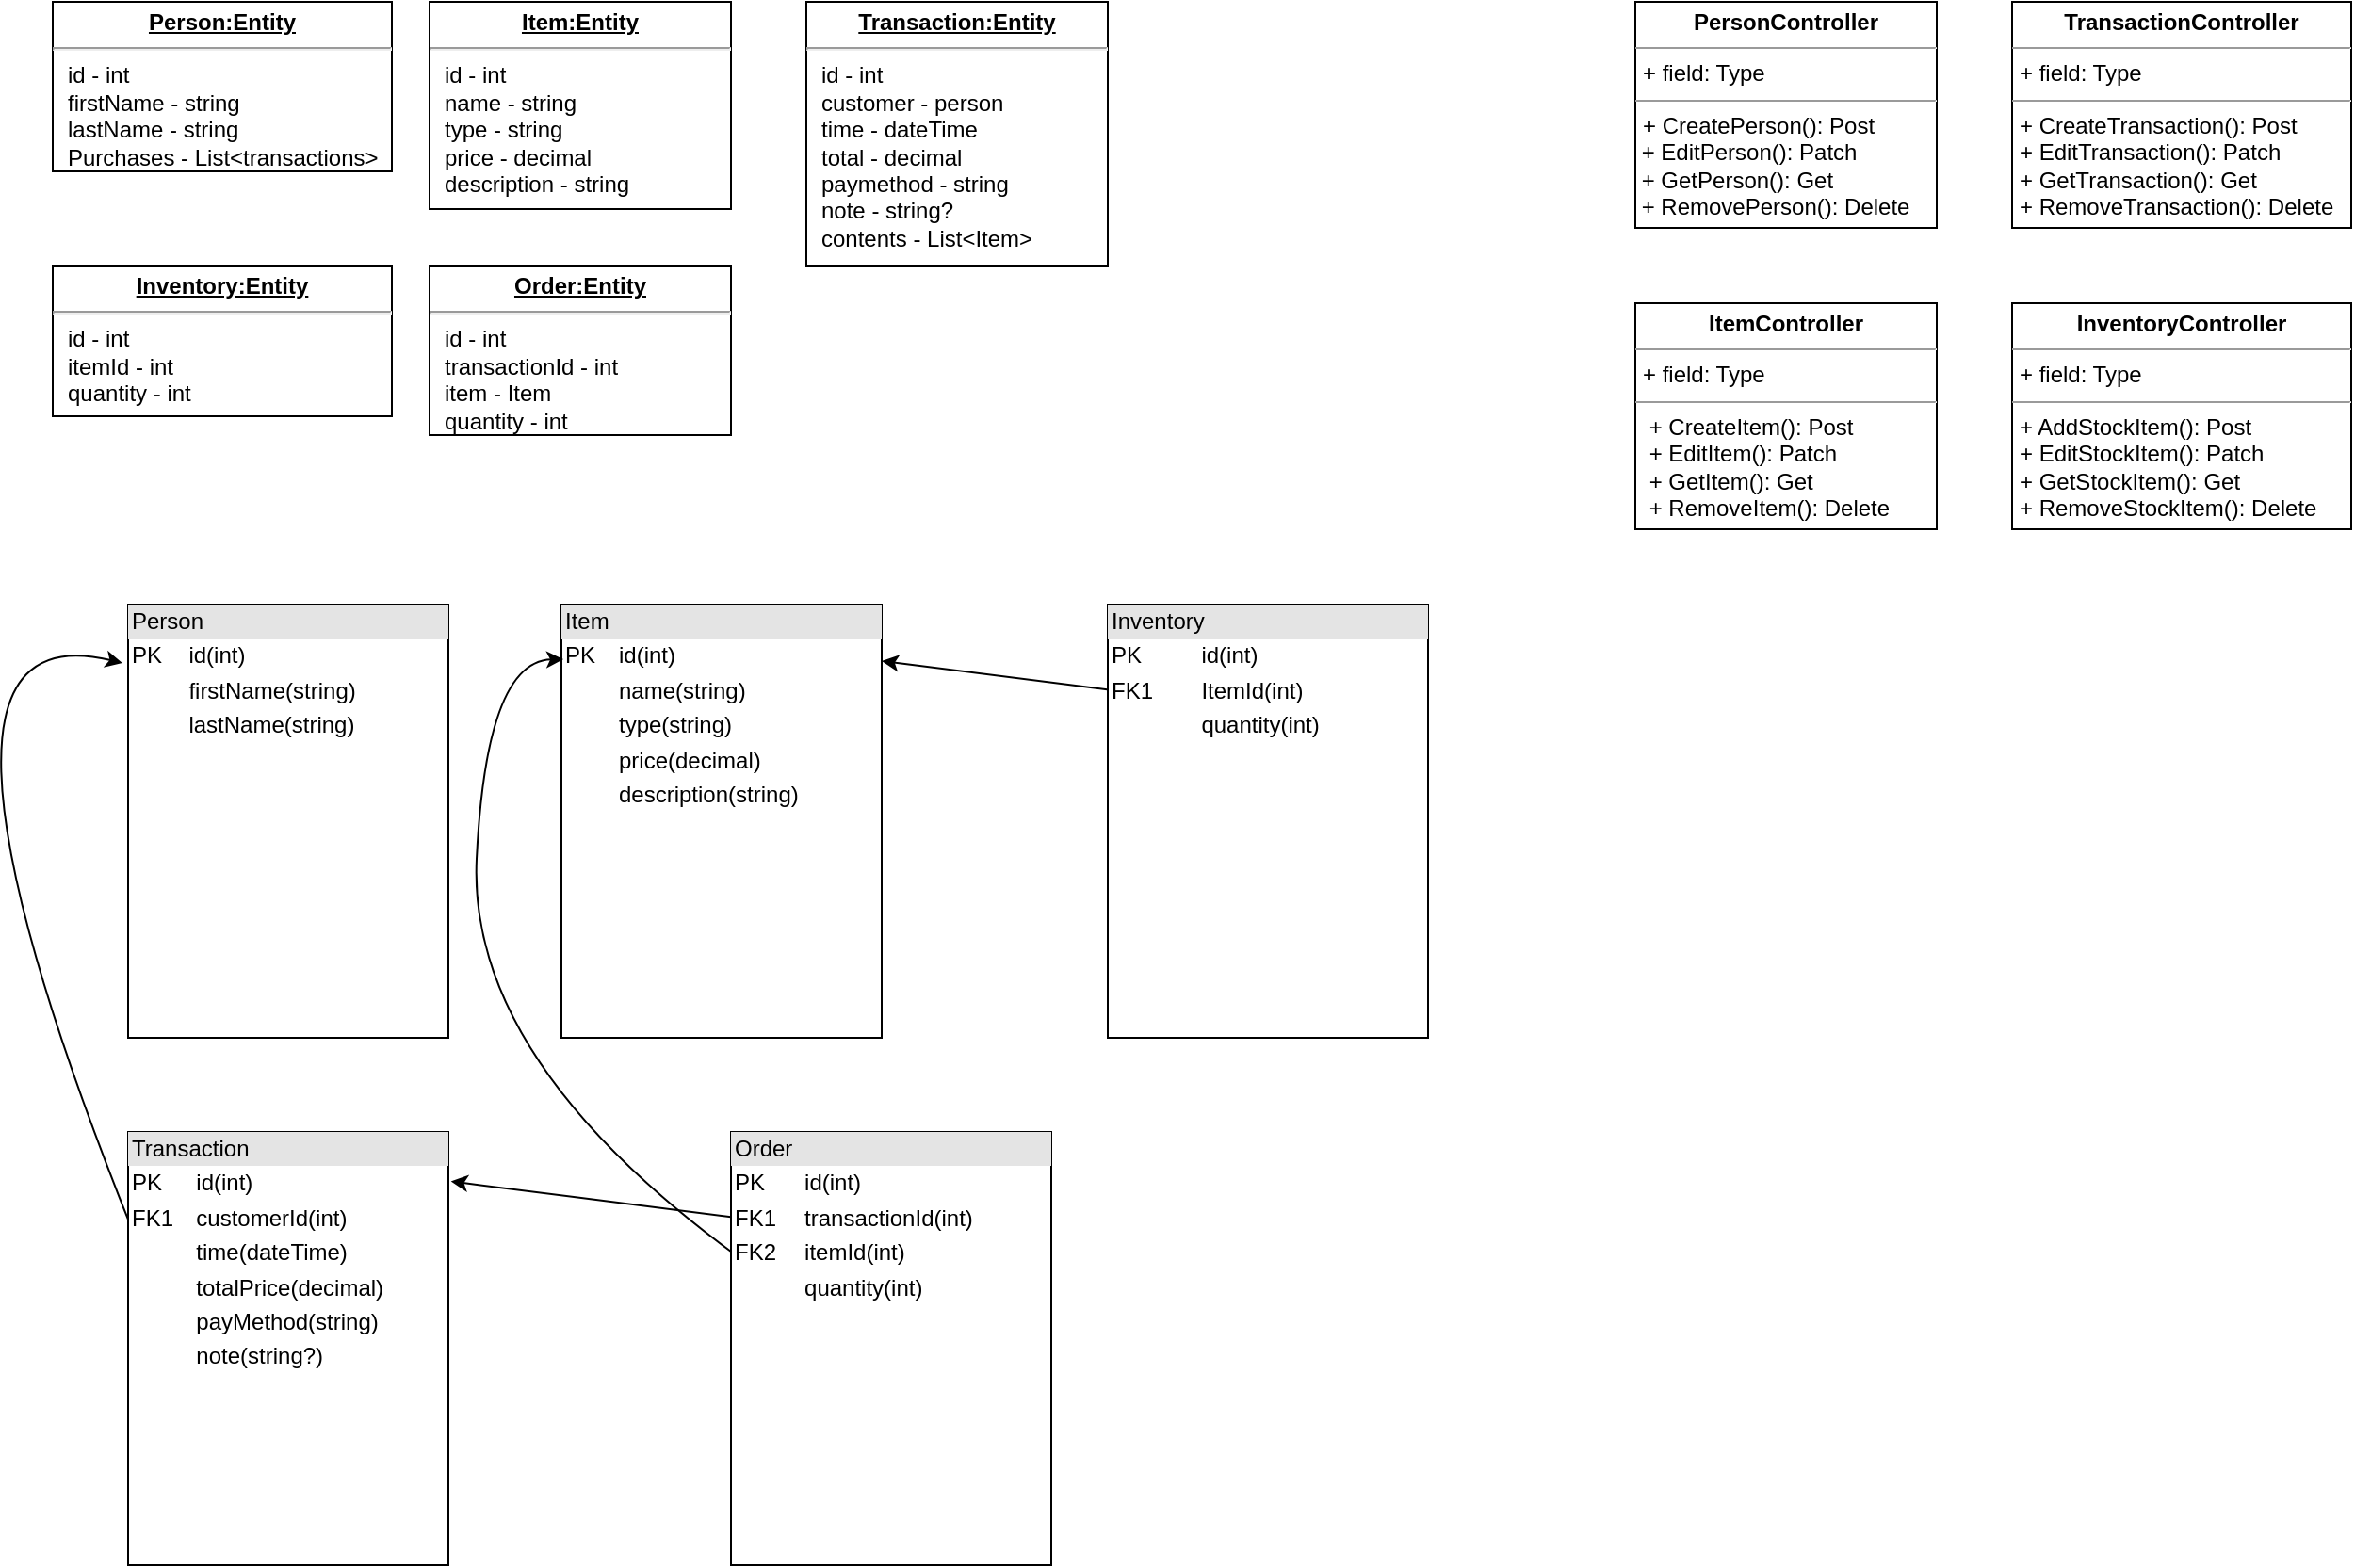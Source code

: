 <mxfile version="21.2.8" type="device">
  <diagram name="Page-1" id="w_QlmK22SpWvnjohIro2">
    <mxGraphModel dx="627" dy="723" grid="1" gridSize="10" guides="1" tooltips="1" connect="1" arrows="1" fold="1" page="1" pageScale="1" pageWidth="850" pageHeight="1100" math="0" shadow="0">
      <root>
        <mxCell id="0" />
        <mxCell id="1" parent="0" />
        <mxCell id="UZM-9j9K7wzxVVB4MrY_-1" value="&lt;div style=&quot;box-sizing:border-box;width:100%;background:#e4e4e4;padding:2px;&quot;&gt;Transaction&lt;/div&gt;&lt;table style=&quot;width:100%;font-size:1em;&quot; cellpadding=&quot;2&quot; cellspacing=&quot;0&quot;&gt;&lt;tbody&gt;&lt;tr&gt;&lt;td&gt;PK&lt;/td&gt;&lt;td&gt;id(int)&lt;/td&gt;&lt;/tr&gt;&lt;tr&gt;&lt;td&gt;FK1&lt;/td&gt;&lt;td&gt;customerId(int)&lt;br&gt;&lt;/td&gt;&lt;/tr&gt;&lt;tr&gt;&lt;td&gt;&lt;br&gt;&lt;/td&gt;&lt;td&gt;time(dateTime)&lt;/td&gt;&lt;/tr&gt;&lt;tr&gt;&lt;td&gt;&lt;br&gt;&lt;/td&gt;&lt;td&gt;totalPrice(decimal)&lt;/td&gt;&lt;/tr&gt;&lt;tr&gt;&lt;td&gt;&lt;/td&gt;&lt;td&gt;payMethod(string)&lt;br&gt;&lt;/td&gt;&lt;/tr&gt;&lt;tr&gt;&lt;td&gt;&lt;br&gt;&lt;/td&gt;&lt;td&gt;note(string?)&lt;/td&gt;&lt;/tr&gt;&lt;/tbody&gt;&lt;/table&gt;" style="verticalAlign=top;align=left;overflow=fill;html=1;whiteSpace=wrap;" parent="1" vertex="1">
          <mxGeometry x="80" y="640" width="170" height="230" as="geometry" />
        </mxCell>
        <mxCell id="UZM-9j9K7wzxVVB4MrY_-2" value="&lt;div style=&quot;box-sizing:border-box;width:100%;background:#e4e4e4;padding:2px;&quot;&gt;Order&lt;/div&gt;&lt;table style=&quot;width:100%;font-size:1em;&quot; cellpadding=&quot;2&quot; cellspacing=&quot;0&quot;&gt;&lt;tbody&gt;&lt;tr&gt;&lt;td&gt;PK&lt;/td&gt;&lt;td&gt;id(int)&lt;/td&gt;&lt;/tr&gt;&lt;tr&gt;&lt;td&gt;FK1&lt;/td&gt;&lt;td&gt;transactionId(int)&lt;/td&gt;&lt;/tr&gt;&lt;tr&gt;&lt;td&gt;FK2&lt;/td&gt;&lt;td&gt;itemId(int)&lt;/td&gt;&lt;/tr&gt;&lt;tr&gt;&lt;td&gt;&lt;/td&gt;&lt;td&gt;quantity(int)&lt;/td&gt;&lt;/tr&gt;&lt;/tbody&gt;&lt;/table&gt;" style="verticalAlign=top;align=left;overflow=fill;html=1;whiteSpace=wrap;" parent="1" vertex="1">
          <mxGeometry x="400" y="640" width="170" height="230" as="geometry" />
        </mxCell>
        <mxCell id="UZM-9j9K7wzxVVB4MrY_-3" value="&lt;div style=&quot;box-sizing:border-box;width:100%;background:#e4e4e4;padding:2px;&quot;&gt;Person&lt;/div&gt;&lt;table style=&quot;width:100%;font-size:1em;&quot; cellpadding=&quot;2&quot; cellspacing=&quot;0&quot;&gt;&lt;tbody&gt;&lt;tr&gt;&lt;td&gt;PK&lt;/td&gt;&lt;td&gt;id(int)&lt;/td&gt;&lt;/tr&gt;&lt;tr&gt;&lt;td&gt;&lt;br&gt;&lt;/td&gt;&lt;td&gt;firstName(string)&lt;/td&gt;&lt;/tr&gt;&lt;tr&gt;&lt;td&gt;&lt;/td&gt;&lt;td&gt;lastName(string)&lt;br&gt;&lt;/td&gt;&lt;/tr&gt;&lt;/tbody&gt;&lt;/table&gt;" style="verticalAlign=top;align=left;overflow=fill;html=1;whiteSpace=wrap;" parent="1" vertex="1">
          <mxGeometry x="80" y="360" width="170" height="230" as="geometry" />
        </mxCell>
        <mxCell id="UZM-9j9K7wzxVVB4MrY_-4" value="&lt;div style=&quot;box-sizing:border-box;width:100%;background:#e4e4e4;padding:2px;&quot;&gt;Item&lt;/div&gt;&lt;table style=&quot;width:100%;font-size:1em;&quot; cellpadding=&quot;2&quot; cellspacing=&quot;0&quot;&gt;&lt;tbody&gt;&lt;tr&gt;&lt;td&gt;PK&lt;/td&gt;&lt;td&gt;id(int)&lt;/td&gt;&lt;/tr&gt;&lt;tr&gt;&lt;td&gt;&lt;br&gt;&lt;/td&gt;&lt;td&gt;name(string)&lt;/td&gt;&lt;/tr&gt;&lt;tr&gt;&lt;td&gt;&lt;br&gt;&lt;/td&gt;&lt;td&gt;type(string)&lt;/td&gt;&lt;/tr&gt;&lt;tr&gt;&lt;td&gt;&lt;/td&gt;&lt;td&gt;price(decimal)&lt;br&gt;&lt;/td&gt;&lt;/tr&gt;&lt;tr&gt;&lt;td&gt;&lt;br&gt;&lt;/td&gt;&lt;td&gt;description(string)&lt;br&gt;&lt;/td&gt;&lt;/tr&gt;&lt;/tbody&gt;&lt;/table&gt;" style="verticalAlign=top;align=left;overflow=fill;html=1;whiteSpace=wrap;" parent="1" vertex="1">
          <mxGeometry x="310" y="360" width="170" height="230" as="geometry" />
        </mxCell>
        <mxCell id="UZM-9j9K7wzxVVB4MrY_-6" value="&lt;p style=&quot;margin:0px;margin-top:4px;text-align:center;text-decoration:underline;&quot;&gt;&lt;b&gt;Person:Entity&lt;/b&gt;&lt;/p&gt;&lt;hr&gt;&lt;p style=&quot;margin:0px;margin-left:8px;&quot;&gt;id - int&lt;br&gt;firstName - string&lt;br&gt;lastName - string&lt;/p&gt;&lt;p style=&quot;margin:0px;margin-left:8px;&quot;&gt;Purchases - List&amp;lt;transactions&amp;gt;&lt;/p&gt;" style="verticalAlign=top;align=left;overflow=fill;fontSize=12;fontFamily=Helvetica;html=1;whiteSpace=wrap;" parent="1" vertex="1">
          <mxGeometry x="40" y="40" width="180" height="90" as="geometry" />
        </mxCell>
        <mxCell id="UZM-9j9K7wzxVVB4MrY_-7" value="&lt;p style=&quot;margin:0px;margin-top:4px;text-align:center;text-decoration:underline;&quot;&gt;&lt;b&gt;Order:Entity&lt;/b&gt;&lt;/p&gt;&lt;hr&gt;&lt;p style=&quot;margin:0px;margin-left:8px;&quot;&gt;id - int&lt;/p&gt;&lt;p style=&quot;margin:0px;margin-left:8px;&quot;&gt;transactionId - int&lt;/p&gt;&lt;p style=&quot;margin:0px;margin-left:8px;&quot;&gt;item - Item&lt;/p&gt;&lt;p style=&quot;margin:0px;margin-left:8px;&quot;&gt;quantity - int&lt;/p&gt;" style="verticalAlign=top;align=left;overflow=fill;fontSize=12;fontFamily=Helvetica;html=1;whiteSpace=wrap;" parent="1" vertex="1">
          <mxGeometry x="240" y="180" width="160" height="90" as="geometry" />
        </mxCell>
        <mxCell id="UZM-9j9K7wzxVVB4MrY_-8" value="&lt;p style=&quot;margin:0px;margin-top:4px;text-align:center;text-decoration:underline;&quot;&gt;&lt;b&gt;Transaction:Entity&lt;/b&gt;&lt;/p&gt;&lt;hr&gt;&lt;p style=&quot;margin:0px;margin-left:8px;&quot;&gt;id - int&lt;/p&gt;&lt;p style=&quot;margin:0px;margin-left:8px;&quot;&gt;customer - person&lt;/p&gt;&lt;p style=&quot;margin:0px;margin-left:8px;&quot;&gt;time - dateTime&lt;/p&gt;&lt;p style=&quot;margin:0px;margin-left:8px;&quot;&gt;total - decimal&lt;/p&gt;&lt;p style=&quot;margin:0px;margin-left:8px;&quot;&gt;paymethod - string&lt;/p&gt;&lt;p style=&quot;margin:0px;margin-left:8px;&quot;&gt;note - string?&lt;/p&gt;&lt;p style=&quot;margin:0px;margin-left:8px;&quot;&gt;contents - List&amp;lt;Item&amp;gt;&lt;/p&gt;" style="verticalAlign=top;align=left;overflow=fill;fontSize=12;fontFamily=Helvetica;html=1;whiteSpace=wrap;" parent="1" vertex="1">
          <mxGeometry x="440" y="40" width="160" height="140" as="geometry" />
        </mxCell>
        <mxCell id="UZM-9j9K7wzxVVB4MrY_-9" value="&lt;p style=&quot;margin:0px;margin-top:4px;text-align:center;text-decoration:underline;&quot;&gt;&lt;b&gt;Item:Entity&lt;/b&gt;&lt;/p&gt;&lt;hr&gt;&lt;p style=&quot;margin:0px;margin-left:8px;&quot;&gt;id - int&lt;br&gt;name - string&lt;/p&gt;&lt;p style=&quot;margin:0px;margin-left:8px;&quot;&gt;type - string&lt;/p&gt;&lt;p style=&quot;margin:0px;margin-left:8px;&quot;&gt;price - decimal&lt;br&gt;description - string&lt;/p&gt;" style="verticalAlign=top;align=left;overflow=fill;fontSize=12;fontFamily=Helvetica;html=1;whiteSpace=wrap;" parent="1" vertex="1">
          <mxGeometry x="240" y="40" width="160" height="110" as="geometry" />
        </mxCell>
        <mxCell id="UZM-9j9K7wzxVVB4MrY_-10" value="" style="endArrow=classic;html=1;exitX=0;exitY=0.202;exitDx=0;exitDy=0;exitPerimeter=0;entryX=-0.018;entryY=0.135;entryDx=0;entryDy=0;entryPerimeter=0;curved=1;" parent="1" source="UZM-9j9K7wzxVVB4MrY_-1" target="UZM-9j9K7wzxVVB4MrY_-3" edge="1">
          <mxGeometry width="50" height="50" relative="1" as="geometry">
            <mxPoint x="580" y="360" as="sourcePoint" />
            <mxPoint x="4" y="220" as="targetPoint" />
            <Array as="points">
              <mxPoint x="-50" y="360" />
            </Array>
          </mxGeometry>
        </mxCell>
        <mxCell id="UZM-9j9K7wzxVVB4MrY_-11" value="" style="endArrow=classic;html=1;exitX=0;exitY=0.276;exitDx=0;exitDy=0;curved=1;entryX=0.006;entryY=0.126;entryDx=0;entryDy=0;entryPerimeter=0;exitPerimeter=0;" parent="1" source="UZM-9j9K7wzxVVB4MrY_-2" target="UZM-9j9K7wzxVVB4MrY_-4" edge="1">
          <mxGeometry width="50" height="50" relative="1" as="geometry">
            <mxPoint x="510" y="520" as="sourcePoint" />
            <mxPoint x="300" y="390" as="targetPoint" />
            <Array as="points">
              <mxPoint x="260" y="600" />
              <mxPoint x="270" y="390" />
            </Array>
          </mxGeometry>
        </mxCell>
        <mxCell id="UZM-9j9K7wzxVVB4MrY_-12" value="" style="endArrow=classic;html=1;rounded=0;exitX=0;exitY=0.196;exitDx=0;exitDy=0;exitPerimeter=0;entryX=1.008;entryY=0.114;entryDx=0;entryDy=0;entryPerimeter=0;" parent="1" source="UZM-9j9K7wzxVVB4MrY_-2" target="UZM-9j9K7wzxVVB4MrY_-1" edge="1">
          <mxGeometry width="50" height="50" relative="1" as="geometry">
            <mxPoint x="330" y="660" as="sourcePoint" />
            <mxPoint x="380" y="610" as="targetPoint" />
          </mxGeometry>
        </mxCell>
        <mxCell id="UZM-9j9K7wzxVVB4MrY_-13" value="&lt;p style=&quot;margin:0px;margin-top:4px;text-align:center;&quot;&gt;&lt;b&gt;PersonController&lt;/b&gt;&lt;/p&gt;&lt;hr size=&quot;1&quot;&gt;&lt;p style=&quot;margin:0px;margin-left:4px;&quot;&gt;+ field: Type&lt;/p&gt;&lt;hr size=&quot;1&quot;&gt;&lt;p style=&quot;margin:0px;margin-left:4px;&quot;&gt;+ CreatePerson(): Post&lt;/p&gt;&amp;nbsp;+ EditPerson(): Patch&lt;br&gt;&amp;nbsp;+ GetPerson(): Get&lt;br&gt;&amp;nbsp;+ RemovePerson(): Delete" style="verticalAlign=top;align=left;overflow=fill;fontSize=12;fontFamily=Helvetica;html=1;whiteSpace=wrap;" parent="1" vertex="1">
          <mxGeometry x="880" y="40" width="160" height="120" as="geometry" />
        </mxCell>
        <mxCell id="UZM-9j9K7wzxVVB4MrY_-14" value="&lt;p style=&quot;margin:0px;margin-top:4px;text-align:center;&quot;&gt;&lt;b&gt;ItemController&lt;/b&gt;&lt;/p&gt;&lt;hr size=&quot;1&quot;&gt;&lt;p style=&quot;margin:0px;margin-left:4px;&quot;&gt;+ field: Type&lt;/p&gt;&lt;hr size=&quot;1&quot;&gt;&lt;p style=&quot;border-color: var(--border-color); margin: 0px 0px 0px 4px;&quot;&gt;&amp;nbsp;+ CreateItem(): Post&lt;/p&gt;&lt;p style=&quot;margin:0px;margin-left:4px;&quot;&gt;&amp;nbsp;+ EditItem(): Patch&lt;br style=&quot;border-color: var(--border-color);&quot;&gt;&amp;nbsp;+ GetItem(): Get&lt;br style=&quot;border-color: var(--border-color);&quot;&gt;&amp;nbsp;+ RemoveItem(): Delete&lt;br&gt;&lt;/p&gt;" style="verticalAlign=top;align=left;overflow=fill;fontSize=12;fontFamily=Helvetica;html=1;whiteSpace=wrap;" parent="1" vertex="1">
          <mxGeometry x="880" y="200" width="160" height="120" as="geometry" />
        </mxCell>
        <mxCell id="UZM-9j9K7wzxVVB4MrY_-15" value="&lt;p style=&quot;margin:0px;margin-top:4px;text-align:center;&quot;&gt;&lt;b&gt;TransactionController&lt;/b&gt;&lt;/p&gt;&lt;hr size=&quot;1&quot;&gt;&lt;p style=&quot;margin:0px;margin-left:4px;&quot;&gt;+ field: Type&lt;/p&gt;&lt;hr size=&quot;1&quot;&gt;&lt;p style=&quot;margin:0px;margin-left:4px;&quot;&gt;+ CreateTransaction(): Post&lt;/p&gt;&lt;p style=&quot;margin:0px;margin-left:4px;&quot;&gt;+ EditTransaction(): Patch&lt;/p&gt;&lt;p style=&quot;margin:0px;margin-left:4px;&quot;&gt;+ GetTransaction(): Get&lt;/p&gt;&lt;p style=&quot;margin:0px;margin-left:4px;&quot;&gt;+ RemoveTransaction(): Delete&lt;/p&gt;" style="verticalAlign=top;align=left;overflow=fill;fontSize=12;fontFamily=Helvetica;html=1;whiteSpace=wrap;" parent="1" vertex="1">
          <mxGeometry x="1080" y="40" width="180" height="120" as="geometry" />
        </mxCell>
        <mxCell id="t8BWtWJueIJ4anPrf5li-1" value="&lt;div style=&quot;box-sizing:border-box;width:100%;background:#e4e4e4;padding:2px;&quot;&gt;Inventory&lt;/div&gt;&lt;table style=&quot;width:100%;font-size:1em;&quot; cellpadding=&quot;2&quot; cellspacing=&quot;0&quot;&gt;&lt;tbody&gt;&lt;tr&gt;&lt;td&gt;PK&lt;/td&gt;&lt;td&gt;id(int)&lt;/td&gt;&lt;/tr&gt;&lt;tr&gt;&lt;td&gt;FK1&lt;/td&gt;&lt;td&gt;ItemId(int)&lt;/td&gt;&lt;/tr&gt;&lt;tr&gt;&lt;td&gt;&lt;br&gt;&lt;/td&gt;&lt;td&gt;quantity(int)&lt;br&gt;&lt;/td&gt;&lt;/tr&gt;&lt;/tbody&gt;&lt;/table&gt;" style="verticalAlign=top;align=left;overflow=fill;html=1;whiteSpace=wrap;" parent="1" vertex="1">
          <mxGeometry x="600" y="360" width="170" height="230" as="geometry" />
        </mxCell>
        <mxCell id="de56sKirypuHOB9wGsFo-1" value="" style="endArrow=classic;html=1;rounded=0;exitX=-0.002;exitY=0.196;exitDx=0;exitDy=0;exitPerimeter=0;" parent="1" source="t8BWtWJueIJ4anPrf5li-1" edge="1">
          <mxGeometry width="50" height="50" relative="1" as="geometry">
            <mxPoint x="590" y="510" as="sourcePoint" />
            <mxPoint x="480" y="390" as="targetPoint" />
          </mxGeometry>
        </mxCell>
        <mxCell id="de56sKirypuHOB9wGsFo-2" value="&lt;p style=&quot;margin:0px;margin-top:4px;text-align:center;text-decoration:underline;&quot;&gt;&lt;b&gt;Inventory:Entity&lt;/b&gt;&lt;/p&gt;&lt;hr&gt;&lt;p style=&quot;margin:0px;margin-left:8px;&quot;&gt;id - int&lt;br&gt;itemId - int&lt;/p&gt;&lt;p style=&quot;margin:0px;margin-left:8px;&quot;&gt;quantity - int&lt;/p&gt;" style="verticalAlign=top;align=left;overflow=fill;fontSize=12;fontFamily=Helvetica;html=1;whiteSpace=wrap;" parent="1" vertex="1">
          <mxGeometry x="40" y="180" width="180" height="80" as="geometry" />
        </mxCell>
        <mxCell id="de56sKirypuHOB9wGsFo-3" value="&lt;p style=&quot;margin:0px;margin-top:4px;text-align:center;&quot;&gt;&lt;b&gt;InventoryController&lt;/b&gt;&lt;/p&gt;&lt;hr size=&quot;1&quot;&gt;&lt;p style=&quot;margin:0px;margin-left:4px;&quot;&gt;+ field: Type&lt;/p&gt;&lt;hr size=&quot;1&quot;&gt;&lt;p style=&quot;margin:0px;margin-left:4px;&quot;&gt;+ AddStockItem(): Post&lt;/p&gt;&lt;p style=&quot;margin:0px;margin-left:4px;&quot;&gt;+ EditStockItem(): Patch&lt;/p&gt;&lt;p style=&quot;margin:0px;margin-left:4px;&quot;&gt;+ GetStockItem(): Get&lt;/p&gt;&lt;p style=&quot;margin:0px;margin-left:4px;&quot;&gt;+ RemoveStockItem(): Delete&lt;/p&gt;" style="verticalAlign=top;align=left;overflow=fill;fontSize=12;fontFamily=Helvetica;html=1;whiteSpace=wrap;" parent="1" vertex="1">
          <mxGeometry x="1080" y="200" width="180" height="120" as="geometry" />
        </mxCell>
      </root>
    </mxGraphModel>
  </diagram>
</mxfile>
